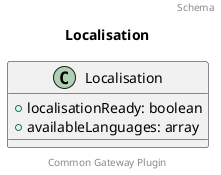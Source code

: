 @startuml
title: Localisation
footer: Common Gateway Plugin
header: Schema

class Localisation {
  + localisationReady: boolean
  + availableLanguages: array
}
@enduml
